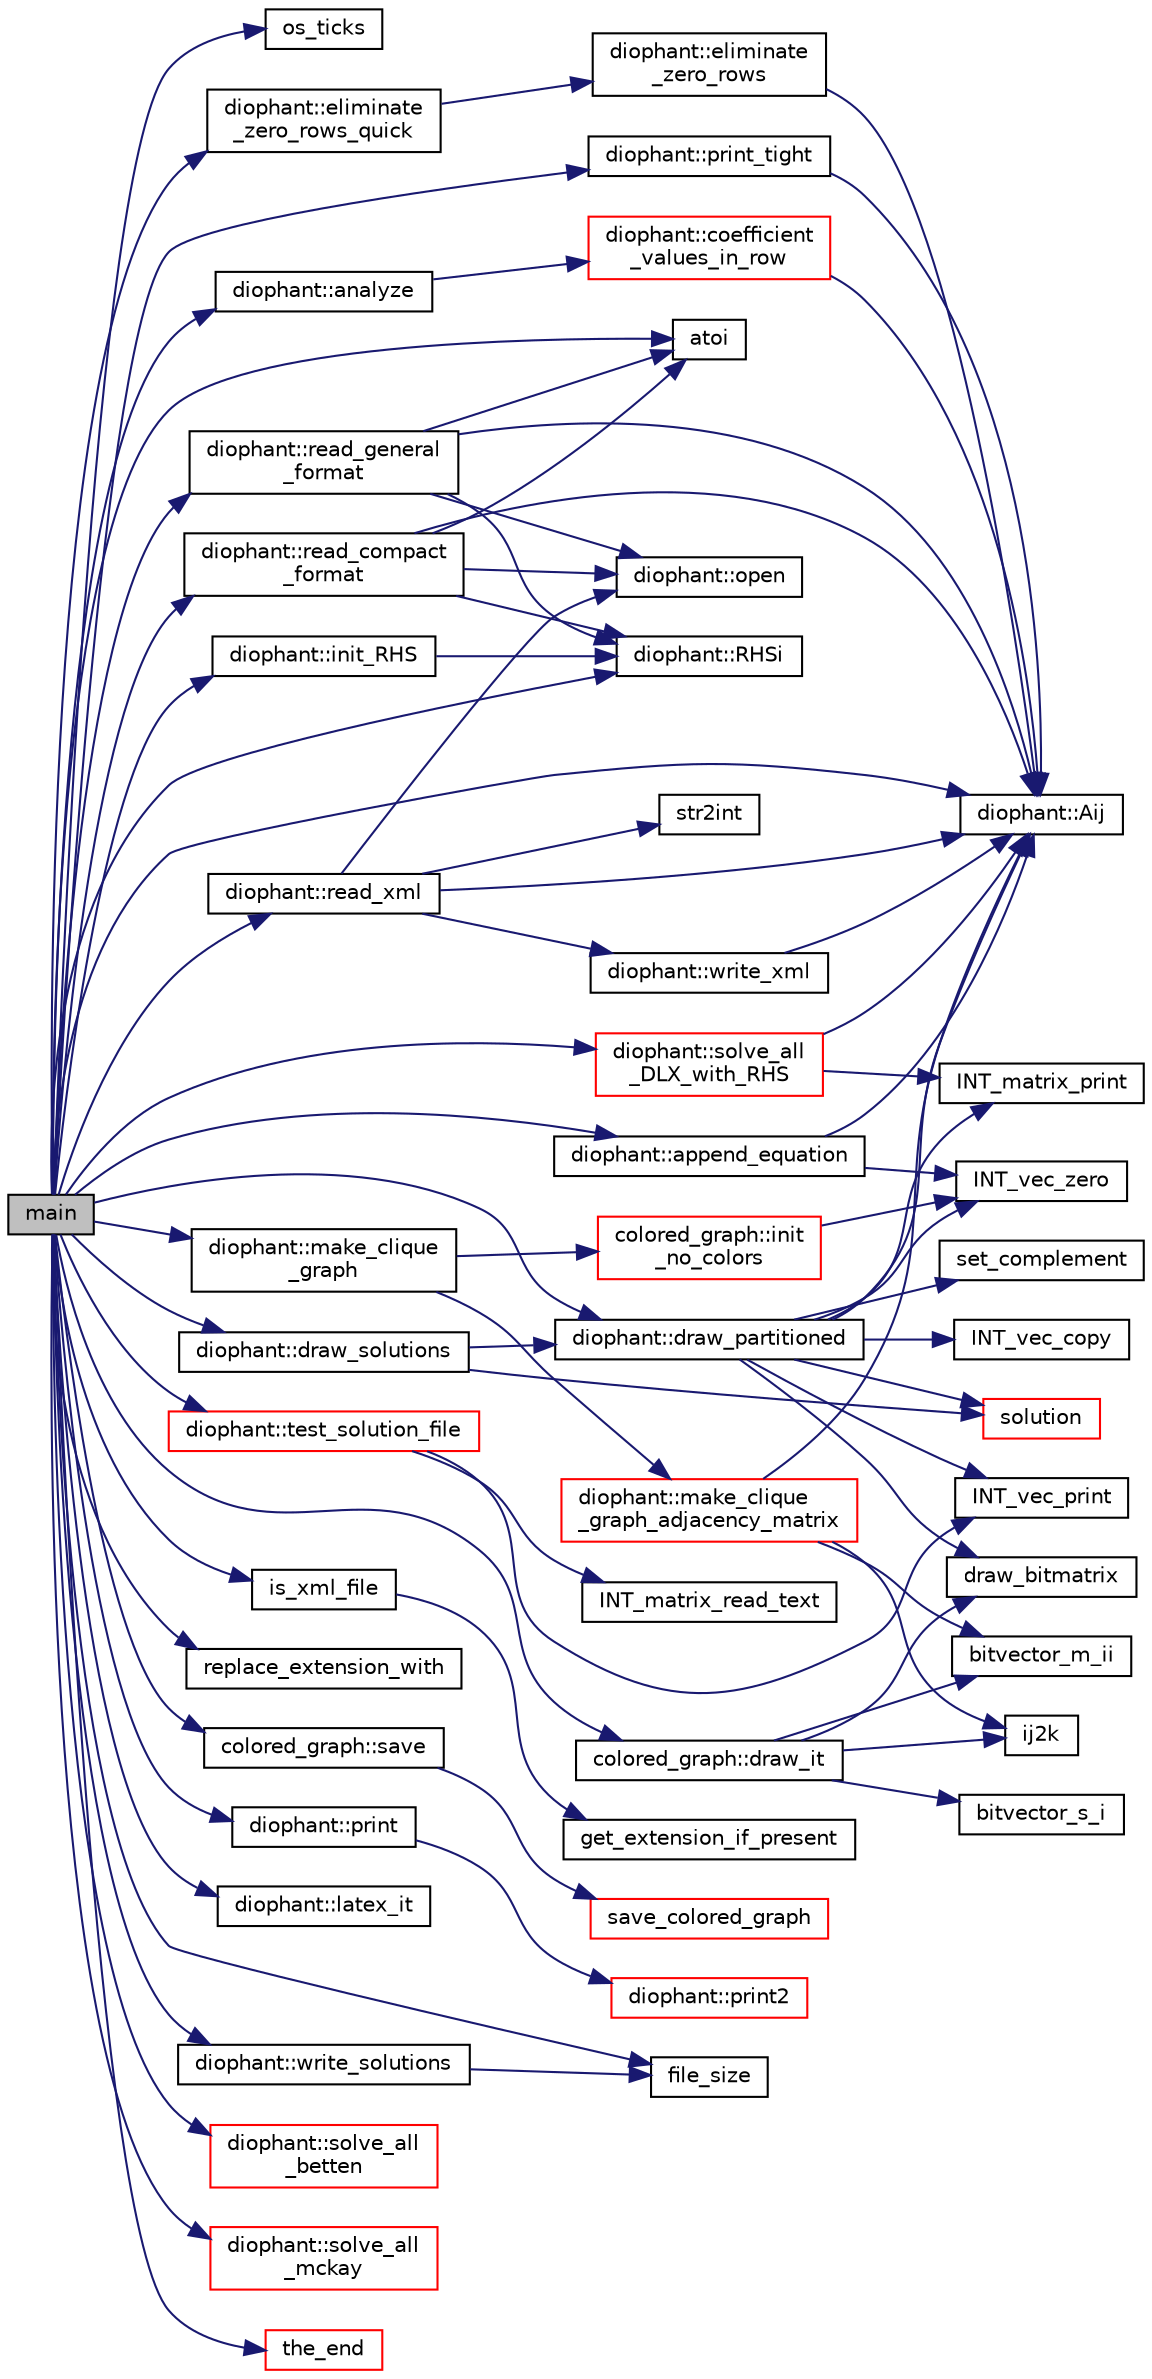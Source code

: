 digraph "main"
{
  edge [fontname="Helvetica",fontsize="10",labelfontname="Helvetica",labelfontsize="10"];
  node [fontname="Helvetica",fontsize="10",shape=record];
  rankdir="LR";
  Node0 [label="main",height=0.2,width=0.4,color="black", fillcolor="grey75", style="filled", fontcolor="black"];
  Node0 -> Node1 [color="midnightblue",fontsize="10",style="solid",fontname="Helvetica"];
  Node1 [label="os_ticks",height=0.2,width=0.4,color="black", fillcolor="white", style="filled",URL="$d5/db4/io__and__os_8h.html#a3da6d2b09e35d569adb7101dffcb5224"];
  Node0 -> Node2 [color="midnightblue",fontsize="10",style="solid",fontname="Helvetica"];
  Node2 [label="atoi",height=0.2,width=0.4,color="black", fillcolor="white", style="filled",URL="$d9/d60/discreta_8h.html#ad0ac71cbcb495289e474437d6b7d7fac"];
  Node0 -> Node3 [color="midnightblue",fontsize="10",style="solid",fontname="Helvetica"];
  Node3 [label="diophant::read_general\l_format",height=0.2,width=0.4,color="black", fillcolor="white", style="filled",URL="$d7/d9c/classdiophant.html#a1887f195bdb2f597aa7eedc55cb8a211"];
  Node3 -> Node2 [color="midnightblue",fontsize="10",style="solid",fontname="Helvetica"];
  Node3 -> Node4 [color="midnightblue",fontsize="10",style="solid",fontname="Helvetica"];
  Node4 [label="diophant::open",height=0.2,width=0.4,color="black", fillcolor="white", style="filled",URL="$d7/d9c/classdiophant.html#a182e2928400c2e7fc01f4155cec72b57"];
  Node3 -> Node5 [color="midnightblue",fontsize="10",style="solid",fontname="Helvetica"];
  Node5 [label="diophant::RHSi",height=0.2,width=0.4,color="black", fillcolor="white", style="filled",URL="$d7/d9c/classdiophant.html#aa56efaa8e28e17c83f96ed409964b3e1"];
  Node3 -> Node6 [color="midnightblue",fontsize="10",style="solid",fontname="Helvetica"];
  Node6 [label="diophant::Aij",height=0.2,width=0.4,color="black", fillcolor="white", style="filled",URL="$d7/d9c/classdiophant.html#af86d3bf833485e2f2d7b4a19288fc698"];
  Node0 -> Node7 [color="midnightblue",fontsize="10",style="solid",fontname="Helvetica"];
  Node7 [label="is_xml_file",height=0.2,width=0.4,color="black", fillcolor="white", style="filled",URL="$d5/db4/io__and__os_8h.html#aec83db8875eff88b15b58c75eedf6f80"];
  Node7 -> Node8 [color="midnightblue",fontsize="10",style="solid",fontname="Helvetica"];
  Node8 [label="get_extension_if_present",height=0.2,width=0.4,color="black", fillcolor="white", style="filled",URL="$d4/d74/util_8_c.html#a737197cad3c39e9690cbc9931edcba6b"];
  Node0 -> Node9 [color="midnightblue",fontsize="10",style="solid",fontname="Helvetica"];
  Node9 [label="diophant::read_xml",height=0.2,width=0.4,color="black", fillcolor="white", style="filled",URL="$d7/d9c/classdiophant.html#a56bf6e90f2b106f051f0735bb118cec6"];
  Node9 -> Node10 [color="midnightblue",fontsize="10",style="solid",fontname="Helvetica"];
  Node10 [label="str2int",height=0.2,width=0.4,color="black", fillcolor="white", style="filled",URL="$da/da9/galois__global_8_c.html#a76b57edec765358b6106c8ba03da8f03"];
  Node9 -> Node4 [color="midnightblue",fontsize="10",style="solid",fontname="Helvetica"];
  Node9 -> Node6 [color="midnightblue",fontsize="10",style="solid",fontname="Helvetica"];
  Node9 -> Node11 [color="midnightblue",fontsize="10",style="solid",fontname="Helvetica"];
  Node11 [label="diophant::write_xml",height=0.2,width=0.4,color="black", fillcolor="white", style="filled",URL="$d7/d9c/classdiophant.html#adfbc14e5783cc749f4ddf1880aab63a0"];
  Node11 -> Node6 [color="midnightblue",fontsize="10",style="solid",fontname="Helvetica"];
  Node0 -> Node12 [color="midnightblue",fontsize="10",style="solid",fontname="Helvetica"];
  Node12 [label="diophant::read_compact\l_format",height=0.2,width=0.4,color="black", fillcolor="white", style="filled",URL="$d7/d9c/classdiophant.html#a8cf43adfae9ea53b58c6388c50bcd368"];
  Node12 -> Node2 [color="midnightblue",fontsize="10",style="solid",fontname="Helvetica"];
  Node12 -> Node4 [color="midnightblue",fontsize="10",style="solid",fontname="Helvetica"];
  Node12 -> Node5 [color="midnightblue",fontsize="10",style="solid",fontname="Helvetica"];
  Node12 -> Node6 [color="midnightblue",fontsize="10",style="solid",fontname="Helvetica"];
  Node0 -> Node13 [color="midnightblue",fontsize="10",style="solid",fontname="Helvetica"];
  Node13 [label="diophant::eliminate\l_zero_rows_quick",height=0.2,width=0.4,color="black", fillcolor="white", style="filled",URL="$d7/d9c/classdiophant.html#a7f6d5666acb5a1134cefd50d405d6052"];
  Node13 -> Node14 [color="midnightblue",fontsize="10",style="solid",fontname="Helvetica"];
  Node14 [label="diophant::eliminate\l_zero_rows",height=0.2,width=0.4,color="black", fillcolor="white", style="filled",URL="$d7/d9c/classdiophant.html#a084681680627a3f07aade4d6a5480f5b"];
  Node14 -> Node6 [color="midnightblue",fontsize="10",style="solid",fontname="Helvetica"];
  Node0 -> Node15 [color="midnightblue",fontsize="10",style="solid",fontname="Helvetica"];
  Node15 [label="diophant::init_RHS",height=0.2,width=0.4,color="black", fillcolor="white", style="filled",URL="$d7/d9c/classdiophant.html#a39b4b92e9141efc25e14ed8b7b72c0c0"];
  Node15 -> Node5 [color="midnightblue",fontsize="10",style="solid",fontname="Helvetica"];
  Node0 -> Node5 [color="midnightblue",fontsize="10",style="solid",fontname="Helvetica"];
  Node0 -> Node16 [color="midnightblue",fontsize="10",style="solid",fontname="Helvetica"];
  Node16 [label="replace_extension_with",height=0.2,width=0.4,color="black", fillcolor="white", style="filled",URL="$df/dbf/sajeeb_8_c.html#abd53d5ff0ef75e4cca858aae5d493dba"];
  Node0 -> Node17 [color="midnightblue",fontsize="10",style="solid",fontname="Helvetica"];
  Node17 [label="diophant::draw_partitioned",height=0.2,width=0.4,color="black", fillcolor="white", style="filled",URL="$d7/d9c/classdiophant.html#aea00280a322e4ad069a8de1e483790d0"];
  Node17 -> Node18 [color="midnightblue",fontsize="10",style="solid",fontname="Helvetica"];
  Node18 [label="INT_vec_zero",height=0.2,width=0.4,color="black", fillcolor="white", style="filled",URL="$df/dbf/sajeeb_8_c.html#aa8c9c7977203577026080f546fe4980f"];
  Node17 -> Node19 [color="midnightblue",fontsize="10",style="solid",fontname="Helvetica"];
  Node19 [label="INT_vec_copy",height=0.2,width=0.4,color="black", fillcolor="white", style="filled",URL="$df/dbf/sajeeb_8_c.html#ac2d875e27e009af6ec04d17254d11075"];
  Node17 -> Node20 [color="midnightblue",fontsize="10",style="solid",fontname="Helvetica"];
  Node20 [label="solution",height=0.2,width=0.4,color="red", fillcolor="white", style="filled",URL="$da/d28/hill_8_c.html#a260dc4df2fddf5f0fa5dd8d5b8210a11"];
  Node17 -> Node24 [color="midnightblue",fontsize="10",style="solid",fontname="Helvetica"];
  Node24 [label="set_complement",height=0.2,width=0.4,color="black", fillcolor="white", style="filled",URL="$d2/d7c/combinatorics_8_c.html#ab7dc77f73fc69bb15dbec52aba503c3b"];
  Node17 -> Node25 [color="midnightblue",fontsize="10",style="solid",fontname="Helvetica"];
  Node25 [label="INT_vec_print",height=0.2,width=0.4,color="black", fillcolor="white", style="filled",URL="$df/dbf/sajeeb_8_c.html#a79a5901af0b47dd0d694109543c027fe"];
  Node17 -> Node6 [color="midnightblue",fontsize="10",style="solid",fontname="Helvetica"];
  Node17 -> Node26 [color="midnightblue",fontsize="10",style="solid",fontname="Helvetica"];
  Node26 [label="INT_matrix_print",height=0.2,width=0.4,color="black", fillcolor="white", style="filled",URL="$d5/db4/io__and__os_8h.html#afd4180a24bef3a2b584668a4eaf607ff"];
  Node17 -> Node27 [color="midnightblue",fontsize="10",style="solid",fontname="Helvetica"];
  Node27 [label="draw_bitmatrix",height=0.2,width=0.4,color="black", fillcolor="white", style="filled",URL="$d9/d29/draw_8_c.html#a725151f4184826d0b71256f5c38e70f0"];
  Node0 -> Node28 [color="midnightblue",fontsize="10",style="solid",fontname="Helvetica"];
  Node28 [label="diophant::make_clique\l_graph",height=0.2,width=0.4,color="black", fillcolor="white", style="filled",URL="$d7/d9c/classdiophant.html#a09b75f31505294ebafb566e07bd23cdd"];
  Node28 -> Node29 [color="midnightblue",fontsize="10",style="solid",fontname="Helvetica"];
  Node29 [label="diophant::make_clique\l_graph_adjacency_matrix",height=0.2,width=0.4,color="red", fillcolor="white", style="filled",URL="$d7/d9c/classdiophant.html#ae55932f30e8a1d1809123a6e1dda24e8"];
  Node29 -> Node32 [color="midnightblue",fontsize="10",style="solid",fontname="Helvetica"];
  Node32 [label="bitvector_m_ii",height=0.2,width=0.4,color="black", fillcolor="white", style="filled",URL="$df/dbf/sajeeb_8_c.html#a31da55e2b26316d582cd322dc670b67b"];
  Node29 -> Node6 [color="midnightblue",fontsize="10",style="solid",fontname="Helvetica"];
  Node29 -> Node33 [color="midnightblue",fontsize="10",style="solid",fontname="Helvetica"];
  Node33 [label="ij2k",height=0.2,width=0.4,color="black", fillcolor="white", style="filled",URL="$df/dbf/sajeeb_8_c.html#a68a0fe85ad4b80a9220cb33f9c4c0042"];
  Node28 -> Node34 [color="midnightblue",fontsize="10",style="solid",fontname="Helvetica"];
  Node34 [label="colored_graph::init\l_no_colors",height=0.2,width=0.4,color="red", fillcolor="white", style="filled",URL="$dc/de2/classcolored__graph.html#a031519ee30b86a4077a5bcdc42ee2f18"];
  Node34 -> Node18 [color="midnightblue",fontsize="10",style="solid",fontname="Helvetica"];
  Node0 -> Node36 [color="midnightblue",fontsize="10",style="solid",fontname="Helvetica"];
  Node36 [label="colored_graph::save",height=0.2,width=0.4,color="black", fillcolor="white", style="filled",URL="$dc/de2/classcolored__graph.html#a562912fb7464addacd865057a1a48f75"];
  Node36 -> Node37 [color="midnightblue",fontsize="10",style="solid",fontname="Helvetica"];
  Node37 [label="save_colored_graph",height=0.2,width=0.4,color="red", fillcolor="white", style="filled",URL="$da/da9/galois__global_8_c.html#a1f2e1a9df5b1f9af96c9c1e08fbc98c7"];
  Node0 -> Node45 [color="midnightblue",fontsize="10",style="solid",fontname="Helvetica"];
  Node45 [label="colored_graph::draw_it",height=0.2,width=0.4,color="black", fillcolor="white", style="filled",URL="$dc/de2/classcolored__graph.html#a127bc92b3de713dda9f14651dad2fd57"];
  Node45 -> Node33 [color="midnightblue",fontsize="10",style="solid",fontname="Helvetica"];
  Node45 -> Node46 [color="midnightblue",fontsize="10",style="solid",fontname="Helvetica"];
  Node46 [label="bitvector_s_i",height=0.2,width=0.4,color="black", fillcolor="white", style="filled",URL="$df/dbf/sajeeb_8_c.html#ac0135a3681a44df3fe7af1545676fbe2"];
  Node45 -> Node32 [color="midnightblue",fontsize="10",style="solid",fontname="Helvetica"];
  Node45 -> Node27 [color="midnightblue",fontsize="10",style="solid",fontname="Helvetica"];
  Node0 -> Node47 [color="midnightblue",fontsize="10",style="solid",fontname="Helvetica"];
  Node47 [label="diophant::append_equation",height=0.2,width=0.4,color="black", fillcolor="white", style="filled",URL="$d7/d9c/classdiophant.html#ab0ddcea782ccecdabf75f2277c9e8bd1"];
  Node47 -> Node6 [color="midnightblue",fontsize="10",style="solid",fontname="Helvetica"];
  Node47 -> Node18 [color="midnightblue",fontsize="10",style="solid",fontname="Helvetica"];
  Node0 -> Node6 [color="midnightblue",fontsize="10",style="solid",fontname="Helvetica"];
  Node0 -> Node48 [color="midnightblue",fontsize="10",style="solid",fontname="Helvetica"];
  Node48 [label="diophant::print",height=0.2,width=0.4,color="black", fillcolor="white", style="filled",URL="$d7/d9c/classdiophant.html#a887f3ce883ac947ac177d50e727bf5e8"];
  Node48 -> Node49 [color="midnightblue",fontsize="10",style="solid",fontname="Helvetica"];
  Node49 [label="diophant::print2",height=0.2,width=0.4,color="red", fillcolor="white", style="filled",URL="$d7/d9c/classdiophant.html#af4b3684270925d0d766a3a0d3089e195"];
  Node0 -> Node52 [color="midnightblue",fontsize="10",style="solid",fontname="Helvetica"];
  Node52 [label="diophant::print_tight",height=0.2,width=0.4,color="black", fillcolor="white", style="filled",URL="$d7/d9c/classdiophant.html#a8ff7b7c6da4a352ae5206b5cbb383f65"];
  Node52 -> Node6 [color="midnightblue",fontsize="10",style="solid",fontname="Helvetica"];
  Node0 -> Node53 [color="midnightblue",fontsize="10",style="solid",fontname="Helvetica"];
  Node53 [label="diophant::latex_it",height=0.2,width=0.4,color="black", fillcolor="white", style="filled",URL="$d7/d9c/classdiophant.html#a91317fb6e6784f6a28d831f9935b8a4b"];
  Node0 -> Node54 [color="midnightblue",fontsize="10",style="solid",fontname="Helvetica"];
  Node54 [label="file_size",height=0.2,width=0.4,color="black", fillcolor="white", style="filled",URL="$df/dbf/sajeeb_8_c.html#a5c37cf5785204b6e9adf647dc14d0e50"];
  Node0 -> Node55 [color="midnightblue",fontsize="10",style="solid",fontname="Helvetica"];
  Node55 [label="diophant::analyze",height=0.2,width=0.4,color="black", fillcolor="white", style="filled",URL="$d7/d9c/classdiophant.html#a6548badaecf72d3ecb9989e9a3e518f0"];
  Node55 -> Node56 [color="midnightblue",fontsize="10",style="solid",fontname="Helvetica"];
  Node56 [label="diophant::coefficient\l_values_in_row",height=0.2,width=0.4,color="red", fillcolor="white", style="filled",URL="$d7/d9c/classdiophant.html#a73ad334fe00ecdaa812aa65175af08d2"];
  Node56 -> Node6 [color="midnightblue",fontsize="10",style="solid",fontname="Helvetica"];
  Node0 -> Node58 [color="midnightblue",fontsize="10",style="solid",fontname="Helvetica"];
  Node58 [label="diophant::test_solution_file",height=0.2,width=0.4,color="red", fillcolor="white", style="filled",URL="$d7/d9c/classdiophant.html#ad5b890dbe56e93b6e7f2759d7d8ba35f"];
  Node58 -> Node59 [color="midnightblue",fontsize="10",style="solid",fontname="Helvetica"];
  Node59 [label="INT_matrix_read_text",height=0.2,width=0.4,color="black", fillcolor="white", style="filled",URL="$d5/db4/io__and__os_8h.html#ae73d508a98af594a166899458b49862c"];
  Node58 -> Node25 [color="midnightblue",fontsize="10",style="solid",fontname="Helvetica"];
  Node0 -> Node63 [color="midnightblue",fontsize="10",style="solid",fontname="Helvetica"];
  Node63 [label="diophant::solve_all\l_betten",height=0.2,width=0.4,color="red", fillcolor="white", style="filled",URL="$d7/d9c/classdiophant.html#a76882d819ff1d009054e84c2d6c99e94"];
  Node0 -> Node70 [color="midnightblue",fontsize="10",style="solid",fontname="Helvetica"];
  Node70 [label="diophant::solve_all\l_mckay",height=0.2,width=0.4,color="red", fillcolor="white", style="filled",URL="$d7/d9c/classdiophant.html#a37f518a1d004c65dc9adc0878dc6590b"];
  Node0 -> Node75 [color="midnightblue",fontsize="10",style="solid",fontname="Helvetica"];
  Node75 [label="diophant::solve_all\l_DLX_with_RHS",height=0.2,width=0.4,color="red", fillcolor="white", style="filled",URL="$d7/d9c/classdiophant.html#a6423b067628b3caa1a6d2063ee803fac"];
  Node75 -> Node6 [color="midnightblue",fontsize="10",style="solid",fontname="Helvetica"];
  Node75 -> Node26 [color="midnightblue",fontsize="10",style="solid",fontname="Helvetica"];
  Node0 -> Node95 [color="midnightblue",fontsize="10",style="solid",fontname="Helvetica"];
  Node95 [label="diophant::draw_solutions",height=0.2,width=0.4,color="black", fillcolor="white", style="filled",URL="$d7/d9c/classdiophant.html#a8e989d6326b38c47975378c4004b3f5f"];
  Node95 -> Node20 [color="midnightblue",fontsize="10",style="solid",fontname="Helvetica"];
  Node95 -> Node17 [color="midnightblue",fontsize="10",style="solid",fontname="Helvetica"];
  Node0 -> Node96 [color="midnightblue",fontsize="10",style="solid",fontname="Helvetica"];
  Node96 [label="diophant::write_solutions",height=0.2,width=0.4,color="black", fillcolor="white", style="filled",URL="$d7/d9c/classdiophant.html#a5c17c2a311dd2e6b5d827810c68dc74e"];
  Node96 -> Node54 [color="midnightblue",fontsize="10",style="solid",fontname="Helvetica"];
  Node0 -> Node97 [color="midnightblue",fontsize="10",style="solid",fontname="Helvetica"];
  Node97 [label="the_end",height=0.2,width=0.4,color="red", fillcolor="white", style="filled",URL="$d9/d60/discreta_8h.html#a3ebbd3ccb665a9f78deaa7408577b60c"];
}
